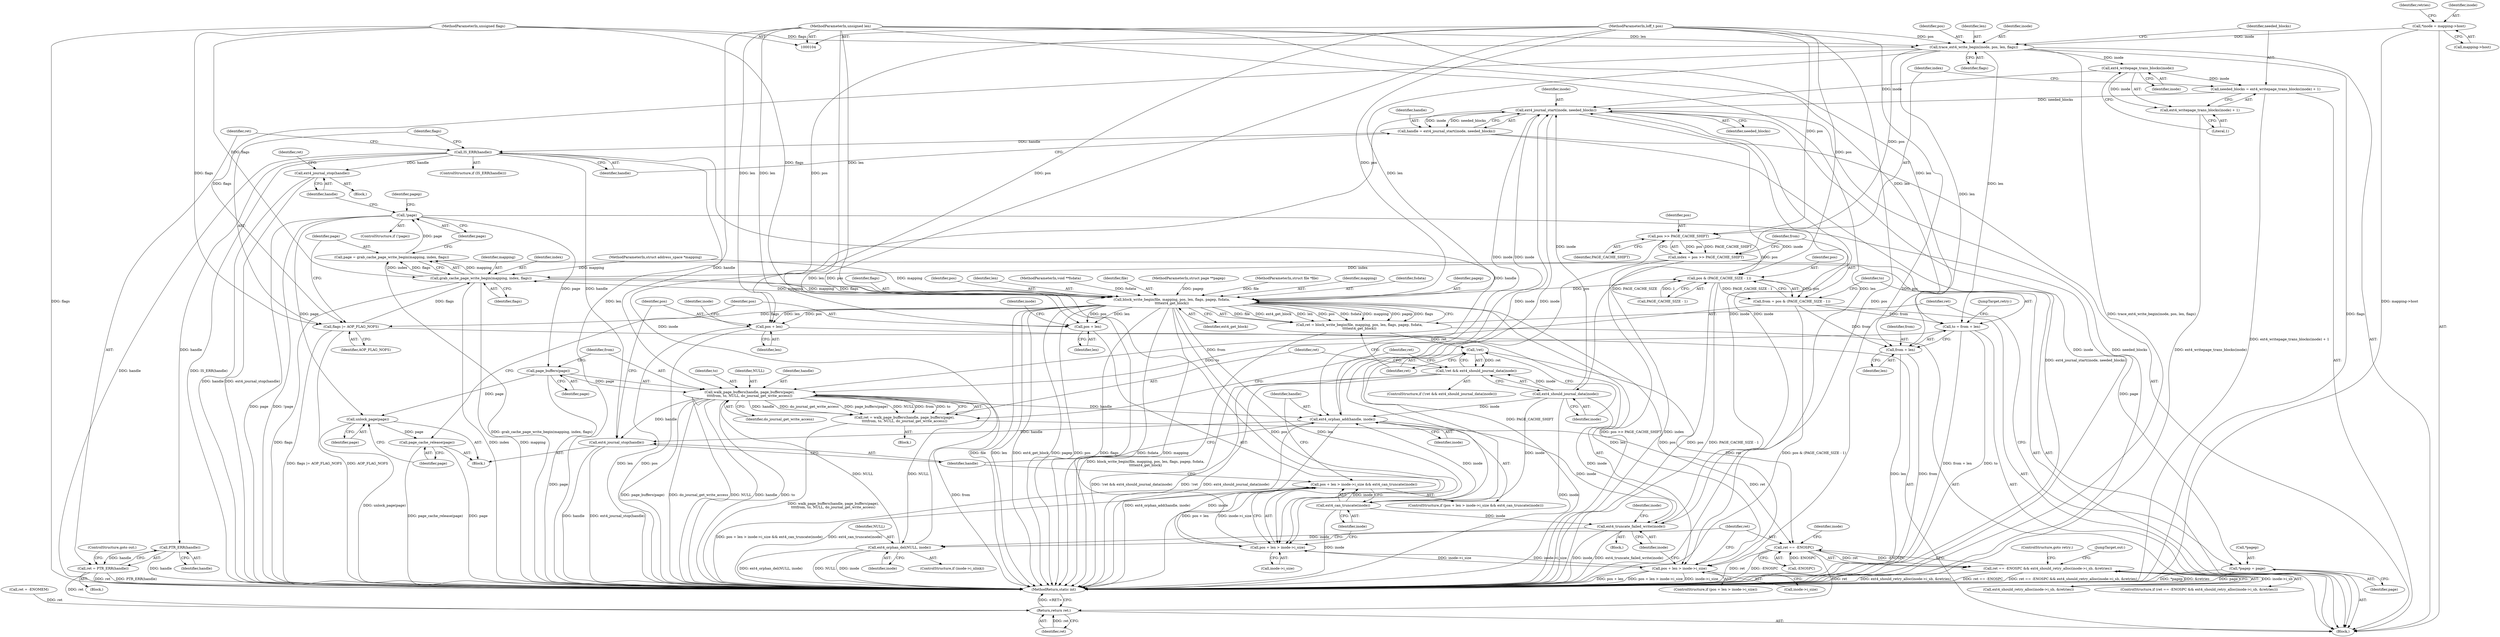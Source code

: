 digraph "1_linux_744692dc059845b2a3022119871846e74d4f6e11_11@API" {
"1000130" [label="(Call,trace_ext4_write_begin(inode, pos, len, flags))"];
"1000114" [label="(Call,*inode = mapping->host)"];
"1000107" [label="(MethodParameterIn,loff_t pos)"];
"1000108" [label="(MethodParameterIn,unsigned len)"];
"1000109" [label="(MethodParameterIn,unsigned flags)"];
"1000138" [label="(Call,ext4_writepage_trans_blocks(inode))"];
"1000135" [label="(Call,needed_blocks = ext4_writepage_trans_blocks(inode) + 1)"];
"1000161" [label="(Call,ext4_journal_start(inode, needed_blocks))"];
"1000159" [label="(Call,handle = ext4_journal_start(inode, needed_blocks))"];
"1000165" [label="(Call,IS_ERR(handle))"];
"1000170" [label="(Call,PTR_ERR(handle))"];
"1000168" [label="(Call,ret = PTR_ERR(handle))"];
"1000280" [label="(Return,return ret;)"];
"1000186" [label="(Call,ext4_journal_stop(handle))"];
"1000217" [label="(Call,walk_page_buffers(handle, page_buffers(page),\n\t\t\t\tfrom, to, NULL, do_journal_get_write_access))"];
"1000215" [label="(Call,ret = walk_page_buffers(handle, page_buffers(page),\n\t\t\t\tfrom, to, NULL, do_journal_get_write_access))"];
"1000268" [label="(Call,ret == -ENOSPC)"];
"1000267" [label="(Call,ret == -ENOSPC && ext4_should_retry_alloc(inode->i_sb, &retries))"];
"1000243" [label="(Call,ext4_orphan_add(handle, inode))"];
"1000246" [label="(Call,ext4_journal_stop(handle))"];
"1000257" [label="(Call,ext4_truncate_failed_write(inode))"];
"1000263" [label="(Call,ext4_orphan_del(NULL, inode))"];
"1000212" [label="(Call,ext4_should_journal_data(inode))"];
"1000209" [label="(Call,!ret && ext4_should_journal_data(inode))"];
"1000241" [label="(Call,ext4_can_truncate(inode))"];
"1000233" [label="(Call,pos + len > inode->i_size && ext4_can_truncate(inode))"];
"1000137" [label="(Call,ext4_writepage_trans_blocks(inode) + 1)"];
"1000143" [label="(Call,pos >> PAGE_CACHE_SHIFT)"];
"1000141" [label="(Call,index = pos >> PAGE_CACHE_SHIFT)"];
"1000178" [label="(Call,grab_cache_page_write_begin(mapping, index, flags))"];
"1000176" [label="(Call,page = grab_cache_page_write_begin(mapping, index, flags))"];
"1000183" [label="(Call,!page)"];
"1000193" [label="(Call,*pagep = page)"];
"1000219" [label="(Call,page_buffers(page))"];
"1000228" [label="(Call,unlock_page(page))"];
"1000230" [label="(Call,page_cache_release(page))"];
"1000199" [label="(Call,block_write_begin(file, mapping, pos, len, flags, pagep, fsdata,\n\t\t\t\text4_get_block))"];
"1000173" [label="(Call,flags |= AOP_FLAG_NOFS)"];
"1000197" [label="(Call,ret = block_write_begin(file, mapping, pos, len, flags, pagep, fsdata,\n\t\t\t\text4_get_block))"];
"1000210" [label="(Call,!ret)"];
"1000234" [label="(Call,pos + len > inode->i_size)"];
"1000249" [label="(Call,pos + len > inode->i_size)"];
"1000235" [label="(Call,pos + len)"];
"1000250" [label="(Call,pos + len)"];
"1000148" [label="(Call,pos & (PAGE_CACHE_SIZE - 1))"];
"1000146" [label="(Call,from = pos & (PAGE_CACHE_SIZE - 1))"];
"1000153" [label="(Call,to = from + len)"];
"1000155" [label="(Call,from + len)"];
"1000238" [label="(Call,inode->i_size)"];
"1000206" [label="(Identifier,fsdata)"];
"1000116" [label="(Call,mapping->host)"];
"1000244" [label="(Identifier,handle)"];
"1000139" [label="(Identifier,inode)"];
"1000130" [label="(Call,trace_ext4_write_begin(inode, pos, len, flags))"];
"1000173" [label="(Call,flags |= AOP_FLAG_NOFS)"];
"1000177" [label="(Identifier,page)"];
"1000145" [label="(Identifier,PAGE_CACHE_SHIFT)"];
"1000254" [label="(Identifier,inode)"];
"1000149" [label="(Identifier,pos)"];
"1000256" [label="(Block,)"];
"1000167" [label="(Block,)"];
"1000230" [label="(Call,page_cache_release(page))"];
"1000257" [label="(Call,ext4_truncate_failed_write(inode))"];
"1000136" [label="(Identifier,needed_blocks)"];
"1000228" [label="(Call,unlock_page(page))"];
"1000231" [label="(Identifier,page)"];
"1000279" [label="(JumpTarget,out:)"];
"1000235" [label="(Call,pos + len)"];
"1000171" [label="(Identifier,handle)"];
"1000220" [label="(Identifier,page)"];
"1000175" [label="(Identifier,AOP_FLAG_NOFS)"];
"1000269" [label="(Identifier,ret)"];
"1000246" [label="(Call,ext4_journal_stop(handle))"];
"1000213" [label="(Identifier,inode)"];
"1000184" [label="(Identifier,page)"];
"1000147" [label="(Identifier,from)"];
"1000281" [label="(Identifier,ret)"];
"1000188" [label="(Call,ret = -ENOMEM)"];
"1000199" [label="(Call,block_write_begin(file, mapping, pos, len, flags, pagep, fsdata,\n\t\t\t\text4_get_block))"];
"1000174" [label="(Identifier,flags)"];
"1000143" [label="(Call,pos >> PAGE_CACHE_SHIFT)"];
"1000239" [label="(Identifier,inode)"];
"1000148" [label="(Call,pos & (PAGE_CACHE_SIZE - 1))"];
"1000266" [label="(ControlStructure,if (ret == -ENOSPC && ext4_should_retry_alloc(inode->i_sb, &retries)))"];
"1000274" [label="(Identifier,inode)"];
"1000205" [label="(Identifier,pagep)"];
"1000159" [label="(Call,handle = ext4_journal_start(inode, needed_blocks))"];
"1000194" [label="(Call,*pagep)"];
"1000208" [label="(ControlStructure,if (!ret && ext4_should_journal_data(inode)))"];
"1000196" [label="(Identifier,page)"];
"1000214" [label="(Block,)"];
"1000164" [label="(ControlStructure,if (IS_ERR(handle)))"];
"1000218" [label="(Identifier,handle)"];
"1000131" [label="(Identifier,inode)"];
"1000193" [label="(Call,*pagep = page)"];
"1000172" [label="(ControlStructure,goto out;)"];
"1000156" [label="(Identifier,from)"];
"1000259" [label="(ControlStructure,if (inode->i_nlink))"];
"1000204" [label="(Identifier,flags)"];
"1000170" [label="(Call,PTR_ERR(handle))"];
"1000236" [label="(Identifier,pos)"];
"1000137" [label="(Call,ext4_writepage_trans_blocks(inode) + 1)"];
"1000217" [label="(Call,walk_page_buffers(handle, page_buffers(page),\n\t\t\t\tfrom, to, NULL, do_journal_get_write_access))"];
"1000134" [label="(Identifier,flags)"];
"1000155" [label="(Call,from + len)"];
"1000264" [label="(Identifier,NULL)"];
"1000176" [label="(Call,page = grab_cache_page_write_begin(mapping, index, flags))"];
"1000180" [label="(Identifier,index)"];
"1000158" [label="(JumpTarget,retry:)"];
"1000132" [label="(Identifier,pos)"];
"1000211" [label="(Identifier,ret)"];
"1000202" [label="(Identifier,pos)"];
"1000141" [label="(Call,index = pos >> PAGE_CACHE_SHIFT)"];
"1000250" [label="(Call,pos + len)"];
"1000133" [label="(Identifier,len)"];
"1000168" [label="(Call,ret = PTR_ERR(handle))"];
"1000245" [label="(Identifier,inode)"];
"1000179" [label="(Identifier,mapping)"];
"1000265" [label="(Identifier,inode)"];
"1000207" [label="(Identifier,ext4_get_block)"];
"1000195" [label="(Identifier,pagep)"];
"1000258" [label="(Identifier,inode)"];
"1000182" [label="(ControlStructure,if (!page))"];
"1000140" [label="(Literal,1)"];
"1000248" [label="(ControlStructure,if (pos + len > inode->i_size))"];
"1000226" [label="(Identifier,ret)"];
"1000114" [label="(Call,*inode = mapping->host)"];
"1000222" [label="(Identifier,to)"];
"1000232" [label="(ControlStructure,if (pos + len > inode->i_size && ext4_can_truncate(inode)))"];
"1000203" [label="(Identifier,len)"];
"1000111" [label="(MethodParameterIn,void **fsdata)"];
"1000187" [label="(Identifier,handle)"];
"1000263" [label="(Call,ext4_orphan_del(NULL, inode))"];
"1000267" [label="(Call,ret == -ENOSPC && ext4_should_retry_alloc(inode->i_sb, &retries))"];
"1000280" [label="(Return,return ret;)"];
"1000135" [label="(Call,needed_blocks = ext4_writepage_trans_blocks(inode) + 1)"];
"1000270" [label="(Call,-ENOSPC)"];
"1000223" [label="(Identifier,NULL)"];
"1000272" [label="(Call,ext4_should_retry_alloc(inode->i_sb, &retries))"];
"1000224" [label="(Identifier,do_journal_get_write_access)"];
"1000160" [label="(Identifier,handle)"];
"1000112" [label="(Block,)"];
"1000185" [label="(Block,)"];
"1000189" [label="(Identifier,ret)"];
"1000247" [label="(Identifier,handle)"];
"1000106" [label="(MethodParameterIn,struct address_space *mapping)"];
"1000200" [label="(Identifier,file)"];
"1000169" [label="(Identifier,ret)"];
"1000161" [label="(Call,ext4_journal_start(inode, needed_blocks))"];
"1000242" [label="(Identifier,inode)"];
"1000154" [label="(Identifier,to)"];
"1000166" [label="(Identifier,handle)"];
"1000261" [label="(Identifier,inode)"];
"1000109" [label="(MethodParameterIn,unsigned flags)"];
"1000138" [label="(Call,ext4_writepage_trans_blocks(inode))"];
"1000110" [label="(MethodParameterIn,struct page **pagep)"];
"1000268" [label="(Call,ret == -ENOSPC)"];
"1000252" [label="(Identifier,len)"];
"1000282" [label="(MethodReturn,static int)"];
"1000153" [label="(Call,to = from + len)"];
"1000186" [label="(Call,ext4_journal_stop(handle))"];
"1000210" [label="(Call,!ret)"];
"1000146" [label="(Call,from = pos & (PAGE_CACHE_SIZE - 1))"];
"1000163" [label="(Identifier,needed_blocks)"];
"1000233" [label="(Call,pos + len > inode->i_size && ext4_can_truncate(inode))"];
"1000198" [label="(Identifier,ret)"];
"1000278" [label="(ControlStructure,goto retry;)"];
"1000216" [label="(Identifier,ret)"];
"1000237" [label="(Identifier,len)"];
"1000124" [label="(Identifier,retries)"];
"1000209" [label="(Call,!ret && ext4_should_journal_data(inode))"];
"1000212" [label="(Call,ext4_should_journal_data(inode))"];
"1000197" [label="(Call,ret = block_write_begin(file, mapping, pos, len, flags, pagep, fsdata,\n\t\t\t\text4_get_block))"];
"1000215" [label="(Call,ret = walk_page_buffers(handle, page_buffers(page),\n\t\t\t\tfrom, to, NULL, do_journal_get_write_access))"];
"1000234" [label="(Call,pos + len > inode->i_size)"];
"1000142" [label="(Identifier,index)"];
"1000251" [label="(Identifier,pos)"];
"1000241" [label="(Call,ext4_can_truncate(inode))"];
"1000181" [label="(Identifier,flags)"];
"1000150" [label="(Call,PAGE_CACHE_SIZE - 1)"];
"1000243" [label="(Call,ext4_orphan_add(handle, inode))"];
"1000219" [label="(Call,page_buffers(page))"];
"1000105" [label="(MethodParameterIn,struct file *file)"];
"1000183" [label="(Call,!page)"];
"1000221" [label="(Identifier,from)"];
"1000227" [label="(Block,)"];
"1000162" [label="(Identifier,inode)"];
"1000201" [label="(Identifier,mapping)"];
"1000107" [label="(MethodParameterIn,loff_t pos)"];
"1000229" [label="(Identifier,page)"];
"1000253" [label="(Call,inode->i_size)"];
"1000108" [label="(MethodParameterIn,unsigned len)"];
"1000178" [label="(Call,grab_cache_page_write_begin(mapping, index, flags))"];
"1000165" [label="(Call,IS_ERR(handle))"];
"1000115" [label="(Identifier,inode)"];
"1000144" [label="(Identifier,pos)"];
"1000157" [label="(Identifier,len)"];
"1000249" [label="(Call,pos + len > inode->i_size)"];
"1000130" -> "1000112"  [label="AST: "];
"1000130" -> "1000134"  [label="CFG: "];
"1000131" -> "1000130"  [label="AST: "];
"1000132" -> "1000130"  [label="AST: "];
"1000133" -> "1000130"  [label="AST: "];
"1000134" -> "1000130"  [label="AST: "];
"1000136" -> "1000130"  [label="CFG: "];
"1000130" -> "1000282"  [label="DDG: trace_ext4_write_begin(inode, pos, len, flags)"];
"1000130" -> "1000282"  [label="DDG: flags"];
"1000114" -> "1000130"  [label="DDG: inode"];
"1000107" -> "1000130"  [label="DDG: pos"];
"1000108" -> "1000130"  [label="DDG: len"];
"1000109" -> "1000130"  [label="DDG: flags"];
"1000130" -> "1000138"  [label="DDG: inode"];
"1000130" -> "1000143"  [label="DDG: pos"];
"1000130" -> "1000153"  [label="DDG: len"];
"1000130" -> "1000155"  [label="DDG: len"];
"1000130" -> "1000173"  [label="DDG: flags"];
"1000130" -> "1000199"  [label="DDG: len"];
"1000114" -> "1000112"  [label="AST: "];
"1000114" -> "1000116"  [label="CFG: "];
"1000115" -> "1000114"  [label="AST: "];
"1000116" -> "1000114"  [label="AST: "];
"1000124" -> "1000114"  [label="CFG: "];
"1000114" -> "1000282"  [label="DDG: mapping->host"];
"1000107" -> "1000104"  [label="AST: "];
"1000107" -> "1000282"  [label="DDG: pos"];
"1000107" -> "1000143"  [label="DDG: pos"];
"1000107" -> "1000148"  [label="DDG: pos"];
"1000107" -> "1000199"  [label="DDG: pos"];
"1000107" -> "1000234"  [label="DDG: pos"];
"1000107" -> "1000235"  [label="DDG: pos"];
"1000107" -> "1000249"  [label="DDG: pos"];
"1000107" -> "1000250"  [label="DDG: pos"];
"1000108" -> "1000104"  [label="AST: "];
"1000108" -> "1000282"  [label="DDG: len"];
"1000108" -> "1000153"  [label="DDG: len"];
"1000108" -> "1000155"  [label="DDG: len"];
"1000108" -> "1000199"  [label="DDG: len"];
"1000108" -> "1000234"  [label="DDG: len"];
"1000108" -> "1000235"  [label="DDG: len"];
"1000108" -> "1000249"  [label="DDG: len"];
"1000108" -> "1000250"  [label="DDG: len"];
"1000109" -> "1000104"  [label="AST: "];
"1000109" -> "1000282"  [label="DDG: flags"];
"1000109" -> "1000173"  [label="DDG: flags"];
"1000109" -> "1000178"  [label="DDG: flags"];
"1000109" -> "1000199"  [label="DDG: flags"];
"1000138" -> "1000137"  [label="AST: "];
"1000138" -> "1000139"  [label="CFG: "];
"1000139" -> "1000138"  [label="AST: "];
"1000140" -> "1000138"  [label="CFG: "];
"1000138" -> "1000135"  [label="DDG: inode"];
"1000138" -> "1000137"  [label="DDG: inode"];
"1000138" -> "1000161"  [label="DDG: inode"];
"1000135" -> "1000112"  [label="AST: "];
"1000135" -> "1000137"  [label="CFG: "];
"1000136" -> "1000135"  [label="AST: "];
"1000137" -> "1000135"  [label="AST: "];
"1000142" -> "1000135"  [label="CFG: "];
"1000135" -> "1000282"  [label="DDG: ext4_writepage_trans_blocks(inode) + 1"];
"1000135" -> "1000161"  [label="DDG: needed_blocks"];
"1000161" -> "1000159"  [label="AST: "];
"1000161" -> "1000163"  [label="CFG: "];
"1000162" -> "1000161"  [label="AST: "];
"1000163" -> "1000161"  [label="AST: "];
"1000159" -> "1000161"  [label="CFG: "];
"1000161" -> "1000282"  [label="DDG: needed_blocks"];
"1000161" -> "1000282"  [label="DDG: inode"];
"1000161" -> "1000159"  [label="DDG: inode"];
"1000161" -> "1000159"  [label="DDG: needed_blocks"];
"1000263" -> "1000161"  [label="DDG: inode"];
"1000257" -> "1000161"  [label="DDG: inode"];
"1000212" -> "1000161"  [label="DDG: inode"];
"1000241" -> "1000161"  [label="DDG: inode"];
"1000243" -> "1000161"  [label="DDG: inode"];
"1000161" -> "1000212"  [label="DDG: inode"];
"1000161" -> "1000241"  [label="DDG: inode"];
"1000161" -> "1000243"  [label="DDG: inode"];
"1000161" -> "1000257"  [label="DDG: inode"];
"1000159" -> "1000112"  [label="AST: "];
"1000160" -> "1000159"  [label="AST: "];
"1000166" -> "1000159"  [label="CFG: "];
"1000159" -> "1000282"  [label="DDG: ext4_journal_start(inode, needed_blocks)"];
"1000159" -> "1000165"  [label="DDG: handle"];
"1000165" -> "1000164"  [label="AST: "];
"1000165" -> "1000166"  [label="CFG: "];
"1000166" -> "1000165"  [label="AST: "];
"1000169" -> "1000165"  [label="CFG: "];
"1000174" -> "1000165"  [label="CFG: "];
"1000165" -> "1000282"  [label="DDG: handle"];
"1000165" -> "1000282"  [label="DDG: IS_ERR(handle)"];
"1000165" -> "1000170"  [label="DDG: handle"];
"1000165" -> "1000186"  [label="DDG: handle"];
"1000165" -> "1000217"  [label="DDG: handle"];
"1000165" -> "1000243"  [label="DDG: handle"];
"1000165" -> "1000246"  [label="DDG: handle"];
"1000170" -> "1000168"  [label="AST: "];
"1000170" -> "1000171"  [label="CFG: "];
"1000171" -> "1000170"  [label="AST: "];
"1000168" -> "1000170"  [label="CFG: "];
"1000170" -> "1000282"  [label="DDG: handle"];
"1000170" -> "1000168"  [label="DDG: handle"];
"1000168" -> "1000167"  [label="AST: "];
"1000169" -> "1000168"  [label="AST: "];
"1000172" -> "1000168"  [label="CFG: "];
"1000168" -> "1000282"  [label="DDG: ret"];
"1000168" -> "1000282"  [label="DDG: PTR_ERR(handle)"];
"1000168" -> "1000280"  [label="DDG: ret"];
"1000280" -> "1000112"  [label="AST: "];
"1000280" -> "1000281"  [label="CFG: "];
"1000281" -> "1000280"  [label="AST: "];
"1000282" -> "1000280"  [label="CFG: "];
"1000280" -> "1000282"  [label="DDG: <RET>"];
"1000281" -> "1000280"  [label="DDG: ret"];
"1000188" -> "1000280"  [label="DDG: ret"];
"1000268" -> "1000280"  [label="DDG: ret"];
"1000186" -> "1000185"  [label="AST: "];
"1000186" -> "1000187"  [label="CFG: "];
"1000187" -> "1000186"  [label="AST: "];
"1000189" -> "1000186"  [label="CFG: "];
"1000186" -> "1000282"  [label="DDG: ext4_journal_stop(handle)"];
"1000186" -> "1000282"  [label="DDG: handle"];
"1000217" -> "1000215"  [label="AST: "];
"1000217" -> "1000224"  [label="CFG: "];
"1000218" -> "1000217"  [label="AST: "];
"1000219" -> "1000217"  [label="AST: "];
"1000221" -> "1000217"  [label="AST: "];
"1000222" -> "1000217"  [label="AST: "];
"1000223" -> "1000217"  [label="AST: "];
"1000224" -> "1000217"  [label="AST: "];
"1000215" -> "1000217"  [label="CFG: "];
"1000217" -> "1000282"  [label="DDG: from"];
"1000217" -> "1000282"  [label="DDG: NULL"];
"1000217" -> "1000282"  [label="DDG: page_buffers(page)"];
"1000217" -> "1000282"  [label="DDG: handle"];
"1000217" -> "1000282"  [label="DDG: to"];
"1000217" -> "1000282"  [label="DDG: do_journal_get_write_access"];
"1000217" -> "1000215"  [label="DDG: handle"];
"1000217" -> "1000215"  [label="DDG: do_journal_get_write_access"];
"1000217" -> "1000215"  [label="DDG: page_buffers(page)"];
"1000217" -> "1000215"  [label="DDG: NULL"];
"1000217" -> "1000215"  [label="DDG: from"];
"1000217" -> "1000215"  [label="DDG: to"];
"1000219" -> "1000217"  [label="DDG: page"];
"1000146" -> "1000217"  [label="DDG: from"];
"1000153" -> "1000217"  [label="DDG: to"];
"1000263" -> "1000217"  [label="DDG: NULL"];
"1000217" -> "1000243"  [label="DDG: handle"];
"1000217" -> "1000246"  [label="DDG: handle"];
"1000217" -> "1000263"  [label="DDG: NULL"];
"1000215" -> "1000214"  [label="AST: "];
"1000216" -> "1000215"  [label="AST: "];
"1000226" -> "1000215"  [label="CFG: "];
"1000215" -> "1000282"  [label="DDG: walk_page_buffers(handle, page_buffers(page),\n\t\t\t\tfrom, to, NULL, do_journal_get_write_access)"];
"1000215" -> "1000268"  [label="DDG: ret"];
"1000268" -> "1000267"  [label="AST: "];
"1000268" -> "1000270"  [label="CFG: "];
"1000269" -> "1000268"  [label="AST: "];
"1000270" -> "1000268"  [label="AST: "];
"1000274" -> "1000268"  [label="CFG: "];
"1000267" -> "1000268"  [label="CFG: "];
"1000268" -> "1000282"  [label="DDG: ret"];
"1000268" -> "1000282"  [label="DDG: -ENOSPC"];
"1000268" -> "1000267"  [label="DDG: ret"];
"1000268" -> "1000267"  [label="DDG: -ENOSPC"];
"1000210" -> "1000268"  [label="DDG: ret"];
"1000270" -> "1000268"  [label="DDG: ENOSPC"];
"1000267" -> "1000266"  [label="AST: "];
"1000267" -> "1000272"  [label="CFG: "];
"1000272" -> "1000267"  [label="AST: "];
"1000278" -> "1000267"  [label="CFG: "];
"1000279" -> "1000267"  [label="CFG: "];
"1000267" -> "1000282"  [label="DDG: ret == -ENOSPC"];
"1000267" -> "1000282"  [label="DDG: ret == -ENOSPC && ext4_should_retry_alloc(inode->i_sb, &retries)"];
"1000267" -> "1000282"  [label="DDG: ext4_should_retry_alloc(inode->i_sb, &retries)"];
"1000272" -> "1000267"  [label="DDG: inode->i_sb"];
"1000272" -> "1000267"  [label="DDG: &retries"];
"1000243" -> "1000232"  [label="AST: "];
"1000243" -> "1000245"  [label="CFG: "];
"1000244" -> "1000243"  [label="AST: "];
"1000245" -> "1000243"  [label="AST: "];
"1000247" -> "1000243"  [label="CFG: "];
"1000243" -> "1000282"  [label="DDG: inode"];
"1000243" -> "1000282"  [label="DDG: ext4_orphan_add(handle, inode)"];
"1000212" -> "1000243"  [label="DDG: inode"];
"1000241" -> "1000243"  [label="DDG: inode"];
"1000243" -> "1000246"  [label="DDG: handle"];
"1000243" -> "1000257"  [label="DDG: inode"];
"1000246" -> "1000227"  [label="AST: "];
"1000246" -> "1000247"  [label="CFG: "];
"1000247" -> "1000246"  [label="AST: "];
"1000251" -> "1000246"  [label="CFG: "];
"1000246" -> "1000282"  [label="DDG: ext4_journal_stop(handle)"];
"1000246" -> "1000282"  [label="DDG: handle"];
"1000257" -> "1000256"  [label="AST: "];
"1000257" -> "1000258"  [label="CFG: "];
"1000258" -> "1000257"  [label="AST: "];
"1000261" -> "1000257"  [label="CFG: "];
"1000257" -> "1000282"  [label="DDG: inode"];
"1000257" -> "1000282"  [label="DDG: ext4_truncate_failed_write(inode)"];
"1000212" -> "1000257"  [label="DDG: inode"];
"1000241" -> "1000257"  [label="DDG: inode"];
"1000257" -> "1000263"  [label="DDG: inode"];
"1000263" -> "1000259"  [label="AST: "];
"1000263" -> "1000265"  [label="CFG: "];
"1000264" -> "1000263"  [label="AST: "];
"1000265" -> "1000263"  [label="AST: "];
"1000269" -> "1000263"  [label="CFG: "];
"1000263" -> "1000282"  [label="DDG: inode"];
"1000263" -> "1000282"  [label="DDG: ext4_orphan_del(NULL, inode)"];
"1000263" -> "1000282"  [label="DDG: NULL"];
"1000212" -> "1000209"  [label="AST: "];
"1000212" -> "1000213"  [label="CFG: "];
"1000213" -> "1000212"  [label="AST: "];
"1000209" -> "1000212"  [label="CFG: "];
"1000212" -> "1000282"  [label="DDG: inode"];
"1000212" -> "1000209"  [label="DDG: inode"];
"1000212" -> "1000241"  [label="DDG: inode"];
"1000209" -> "1000208"  [label="AST: "];
"1000209" -> "1000210"  [label="CFG: "];
"1000210" -> "1000209"  [label="AST: "];
"1000216" -> "1000209"  [label="CFG: "];
"1000226" -> "1000209"  [label="CFG: "];
"1000209" -> "1000282"  [label="DDG: !ret && ext4_should_journal_data(inode)"];
"1000209" -> "1000282"  [label="DDG: !ret"];
"1000209" -> "1000282"  [label="DDG: ext4_should_journal_data(inode)"];
"1000210" -> "1000209"  [label="DDG: ret"];
"1000241" -> "1000233"  [label="AST: "];
"1000241" -> "1000242"  [label="CFG: "];
"1000242" -> "1000241"  [label="AST: "];
"1000233" -> "1000241"  [label="CFG: "];
"1000241" -> "1000282"  [label="DDG: inode"];
"1000241" -> "1000233"  [label="DDG: inode"];
"1000233" -> "1000232"  [label="AST: "];
"1000233" -> "1000234"  [label="CFG: "];
"1000234" -> "1000233"  [label="AST: "];
"1000244" -> "1000233"  [label="CFG: "];
"1000247" -> "1000233"  [label="CFG: "];
"1000233" -> "1000282"  [label="DDG: pos + len > inode->i_size && ext4_can_truncate(inode)"];
"1000233" -> "1000282"  [label="DDG: ext4_can_truncate(inode)"];
"1000234" -> "1000233"  [label="DDG: pos + len"];
"1000234" -> "1000233"  [label="DDG: inode->i_size"];
"1000137" -> "1000140"  [label="CFG: "];
"1000140" -> "1000137"  [label="AST: "];
"1000137" -> "1000282"  [label="DDG: ext4_writepage_trans_blocks(inode)"];
"1000143" -> "1000141"  [label="AST: "];
"1000143" -> "1000145"  [label="CFG: "];
"1000144" -> "1000143"  [label="AST: "];
"1000145" -> "1000143"  [label="AST: "];
"1000141" -> "1000143"  [label="CFG: "];
"1000143" -> "1000282"  [label="DDG: PAGE_CACHE_SHIFT"];
"1000143" -> "1000141"  [label="DDG: pos"];
"1000143" -> "1000141"  [label="DDG: PAGE_CACHE_SHIFT"];
"1000143" -> "1000148"  [label="DDG: pos"];
"1000141" -> "1000112"  [label="AST: "];
"1000142" -> "1000141"  [label="AST: "];
"1000147" -> "1000141"  [label="CFG: "];
"1000141" -> "1000282"  [label="DDG: index"];
"1000141" -> "1000282"  [label="DDG: pos >> PAGE_CACHE_SHIFT"];
"1000141" -> "1000178"  [label="DDG: index"];
"1000178" -> "1000176"  [label="AST: "];
"1000178" -> "1000181"  [label="CFG: "];
"1000179" -> "1000178"  [label="AST: "];
"1000180" -> "1000178"  [label="AST: "];
"1000181" -> "1000178"  [label="AST: "];
"1000176" -> "1000178"  [label="CFG: "];
"1000178" -> "1000282"  [label="DDG: mapping"];
"1000178" -> "1000282"  [label="DDG: flags"];
"1000178" -> "1000282"  [label="DDG: index"];
"1000178" -> "1000176"  [label="DDG: mapping"];
"1000178" -> "1000176"  [label="DDG: index"];
"1000178" -> "1000176"  [label="DDG: flags"];
"1000199" -> "1000178"  [label="DDG: mapping"];
"1000106" -> "1000178"  [label="DDG: mapping"];
"1000173" -> "1000178"  [label="DDG: flags"];
"1000178" -> "1000199"  [label="DDG: mapping"];
"1000178" -> "1000199"  [label="DDG: flags"];
"1000176" -> "1000112"  [label="AST: "];
"1000177" -> "1000176"  [label="AST: "];
"1000184" -> "1000176"  [label="CFG: "];
"1000176" -> "1000282"  [label="DDG: grab_cache_page_write_begin(mapping, index, flags)"];
"1000176" -> "1000183"  [label="DDG: page"];
"1000183" -> "1000182"  [label="AST: "];
"1000183" -> "1000184"  [label="CFG: "];
"1000184" -> "1000183"  [label="AST: "];
"1000187" -> "1000183"  [label="CFG: "];
"1000195" -> "1000183"  [label="CFG: "];
"1000183" -> "1000282"  [label="DDG: page"];
"1000183" -> "1000282"  [label="DDG: !page"];
"1000183" -> "1000193"  [label="DDG: page"];
"1000183" -> "1000219"  [label="DDG: page"];
"1000183" -> "1000228"  [label="DDG: page"];
"1000193" -> "1000112"  [label="AST: "];
"1000193" -> "1000196"  [label="CFG: "];
"1000194" -> "1000193"  [label="AST: "];
"1000196" -> "1000193"  [label="AST: "];
"1000198" -> "1000193"  [label="CFG: "];
"1000193" -> "1000282"  [label="DDG: *pagep"];
"1000193" -> "1000282"  [label="DDG: page"];
"1000219" -> "1000220"  [label="CFG: "];
"1000220" -> "1000219"  [label="AST: "];
"1000221" -> "1000219"  [label="CFG: "];
"1000219" -> "1000282"  [label="DDG: page"];
"1000219" -> "1000228"  [label="DDG: page"];
"1000228" -> "1000227"  [label="AST: "];
"1000228" -> "1000229"  [label="CFG: "];
"1000229" -> "1000228"  [label="AST: "];
"1000231" -> "1000228"  [label="CFG: "];
"1000228" -> "1000282"  [label="DDG: unlock_page(page)"];
"1000228" -> "1000230"  [label="DDG: page"];
"1000230" -> "1000227"  [label="AST: "];
"1000230" -> "1000231"  [label="CFG: "];
"1000231" -> "1000230"  [label="AST: "];
"1000236" -> "1000230"  [label="CFG: "];
"1000230" -> "1000282"  [label="DDG: page"];
"1000230" -> "1000282"  [label="DDG: page_cache_release(page)"];
"1000199" -> "1000197"  [label="AST: "];
"1000199" -> "1000207"  [label="CFG: "];
"1000200" -> "1000199"  [label="AST: "];
"1000201" -> "1000199"  [label="AST: "];
"1000202" -> "1000199"  [label="AST: "];
"1000203" -> "1000199"  [label="AST: "];
"1000204" -> "1000199"  [label="AST: "];
"1000205" -> "1000199"  [label="AST: "];
"1000206" -> "1000199"  [label="AST: "];
"1000207" -> "1000199"  [label="AST: "];
"1000197" -> "1000199"  [label="CFG: "];
"1000199" -> "1000282"  [label="DDG: mapping"];
"1000199" -> "1000282"  [label="DDG: file"];
"1000199" -> "1000282"  [label="DDG: fsdata"];
"1000199" -> "1000282"  [label="DDG: len"];
"1000199" -> "1000282"  [label="DDG: ext4_get_block"];
"1000199" -> "1000282"  [label="DDG: pagep"];
"1000199" -> "1000282"  [label="DDG: pos"];
"1000199" -> "1000282"  [label="DDG: flags"];
"1000199" -> "1000173"  [label="DDG: flags"];
"1000199" -> "1000197"  [label="DDG: file"];
"1000199" -> "1000197"  [label="DDG: ext4_get_block"];
"1000199" -> "1000197"  [label="DDG: len"];
"1000199" -> "1000197"  [label="DDG: pos"];
"1000199" -> "1000197"  [label="DDG: fsdata"];
"1000199" -> "1000197"  [label="DDG: mapping"];
"1000199" -> "1000197"  [label="DDG: pagep"];
"1000199" -> "1000197"  [label="DDG: flags"];
"1000105" -> "1000199"  [label="DDG: file"];
"1000106" -> "1000199"  [label="DDG: mapping"];
"1000148" -> "1000199"  [label="DDG: pos"];
"1000110" -> "1000199"  [label="DDG: pagep"];
"1000111" -> "1000199"  [label="DDG: fsdata"];
"1000199" -> "1000234"  [label="DDG: pos"];
"1000199" -> "1000234"  [label="DDG: len"];
"1000199" -> "1000235"  [label="DDG: pos"];
"1000199" -> "1000235"  [label="DDG: len"];
"1000199" -> "1000249"  [label="DDG: pos"];
"1000199" -> "1000249"  [label="DDG: len"];
"1000199" -> "1000250"  [label="DDG: pos"];
"1000199" -> "1000250"  [label="DDG: len"];
"1000173" -> "1000112"  [label="AST: "];
"1000173" -> "1000175"  [label="CFG: "];
"1000174" -> "1000173"  [label="AST: "];
"1000175" -> "1000173"  [label="AST: "];
"1000177" -> "1000173"  [label="CFG: "];
"1000173" -> "1000282"  [label="DDG: flags |= AOP_FLAG_NOFS"];
"1000173" -> "1000282"  [label="DDG: AOP_FLAG_NOFS"];
"1000197" -> "1000112"  [label="AST: "];
"1000198" -> "1000197"  [label="AST: "];
"1000211" -> "1000197"  [label="CFG: "];
"1000197" -> "1000282"  [label="DDG: block_write_begin(file, mapping, pos, len, flags, pagep, fsdata,\n\t\t\t\text4_get_block)"];
"1000197" -> "1000210"  [label="DDG: ret"];
"1000210" -> "1000211"  [label="CFG: "];
"1000211" -> "1000210"  [label="AST: "];
"1000213" -> "1000210"  [label="CFG: "];
"1000234" -> "1000238"  [label="CFG: "];
"1000235" -> "1000234"  [label="AST: "];
"1000238" -> "1000234"  [label="AST: "];
"1000242" -> "1000234"  [label="CFG: "];
"1000249" -> "1000234"  [label="DDG: inode->i_size"];
"1000234" -> "1000249"  [label="DDG: inode->i_size"];
"1000249" -> "1000248"  [label="AST: "];
"1000249" -> "1000253"  [label="CFG: "];
"1000250" -> "1000249"  [label="AST: "];
"1000253" -> "1000249"  [label="AST: "];
"1000258" -> "1000249"  [label="CFG: "];
"1000269" -> "1000249"  [label="CFG: "];
"1000249" -> "1000282"  [label="DDG: inode->i_size"];
"1000249" -> "1000282"  [label="DDG: pos + len"];
"1000249" -> "1000282"  [label="DDG: pos + len > inode->i_size"];
"1000235" -> "1000237"  [label="CFG: "];
"1000236" -> "1000235"  [label="AST: "];
"1000237" -> "1000235"  [label="AST: "];
"1000239" -> "1000235"  [label="CFG: "];
"1000250" -> "1000252"  [label="CFG: "];
"1000251" -> "1000250"  [label="AST: "];
"1000252" -> "1000250"  [label="AST: "];
"1000254" -> "1000250"  [label="CFG: "];
"1000250" -> "1000282"  [label="DDG: pos"];
"1000250" -> "1000282"  [label="DDG: len"];
"1000148" -> "1000146"  [label="AST: "];
"1000148" -> "1000150"  [label="CFG: "];
"1000149" -> "1000148"  [label="AST: "];
"1000150" -> "1000148"  [label="AST: "];
"1000146" -> "1000148"  [label="CFG: "];
"1000148" -> "1000282"  [label="DDG: pos"];
"1000148" -> "1000282"  [label="DDG: PAGE_CACHE_SIZE - 1"];
"1000148" -> "1000146"  [label="DDG: pos"];
"1000148" -> "1000146"  [label="DDG: PAGE_CACHE_SIZE - 1"];
"1000150" -> "1000148"  [label="DDG: PAGE_CACHE_SIZE"];
"1000150" -> "1000148"  [label="DDG: 1"];
"1000146" -> "1000112"  [label="AST: "];
"1000147" -> "1000146"  [label="AST: "];
"1000154" -> "1000146"  [label="CFG: "];
"1000146" -> "1000282"  [label="DDG: pos & (PAGE_CACHE_SIZE - 1)"];
"1000146" -> "1000153"  [label="DDG: from"];
"1000146" -> "1000155"  [label="DDG: from"];
"1000153" -> "1000112"  [label="AST: "];
"1000153" -> "1000155"  [label="CFG: "];
"1000154" -> "1000153"  [label="AST: "];
"1000155" -> "1000153"  [label="AST: "];
"1000158" -> "1000153"  [label="CFG: "];
"1000153" -> "1000282"  [label="DDG: from + len"];
"1000153" -> "1000282"  [label="DDG: to"];
"1000155" -> "1000157"  [label="CFG: "];
"1000156" -> "1000155"  [label="AST: "];
"1000157" -> "1000155"  [label="AST: "];
"1000155" -> "1000282"  [label="DDG: len"];
"1000155" -> "1000282"  [label="DDG: from"];
}
